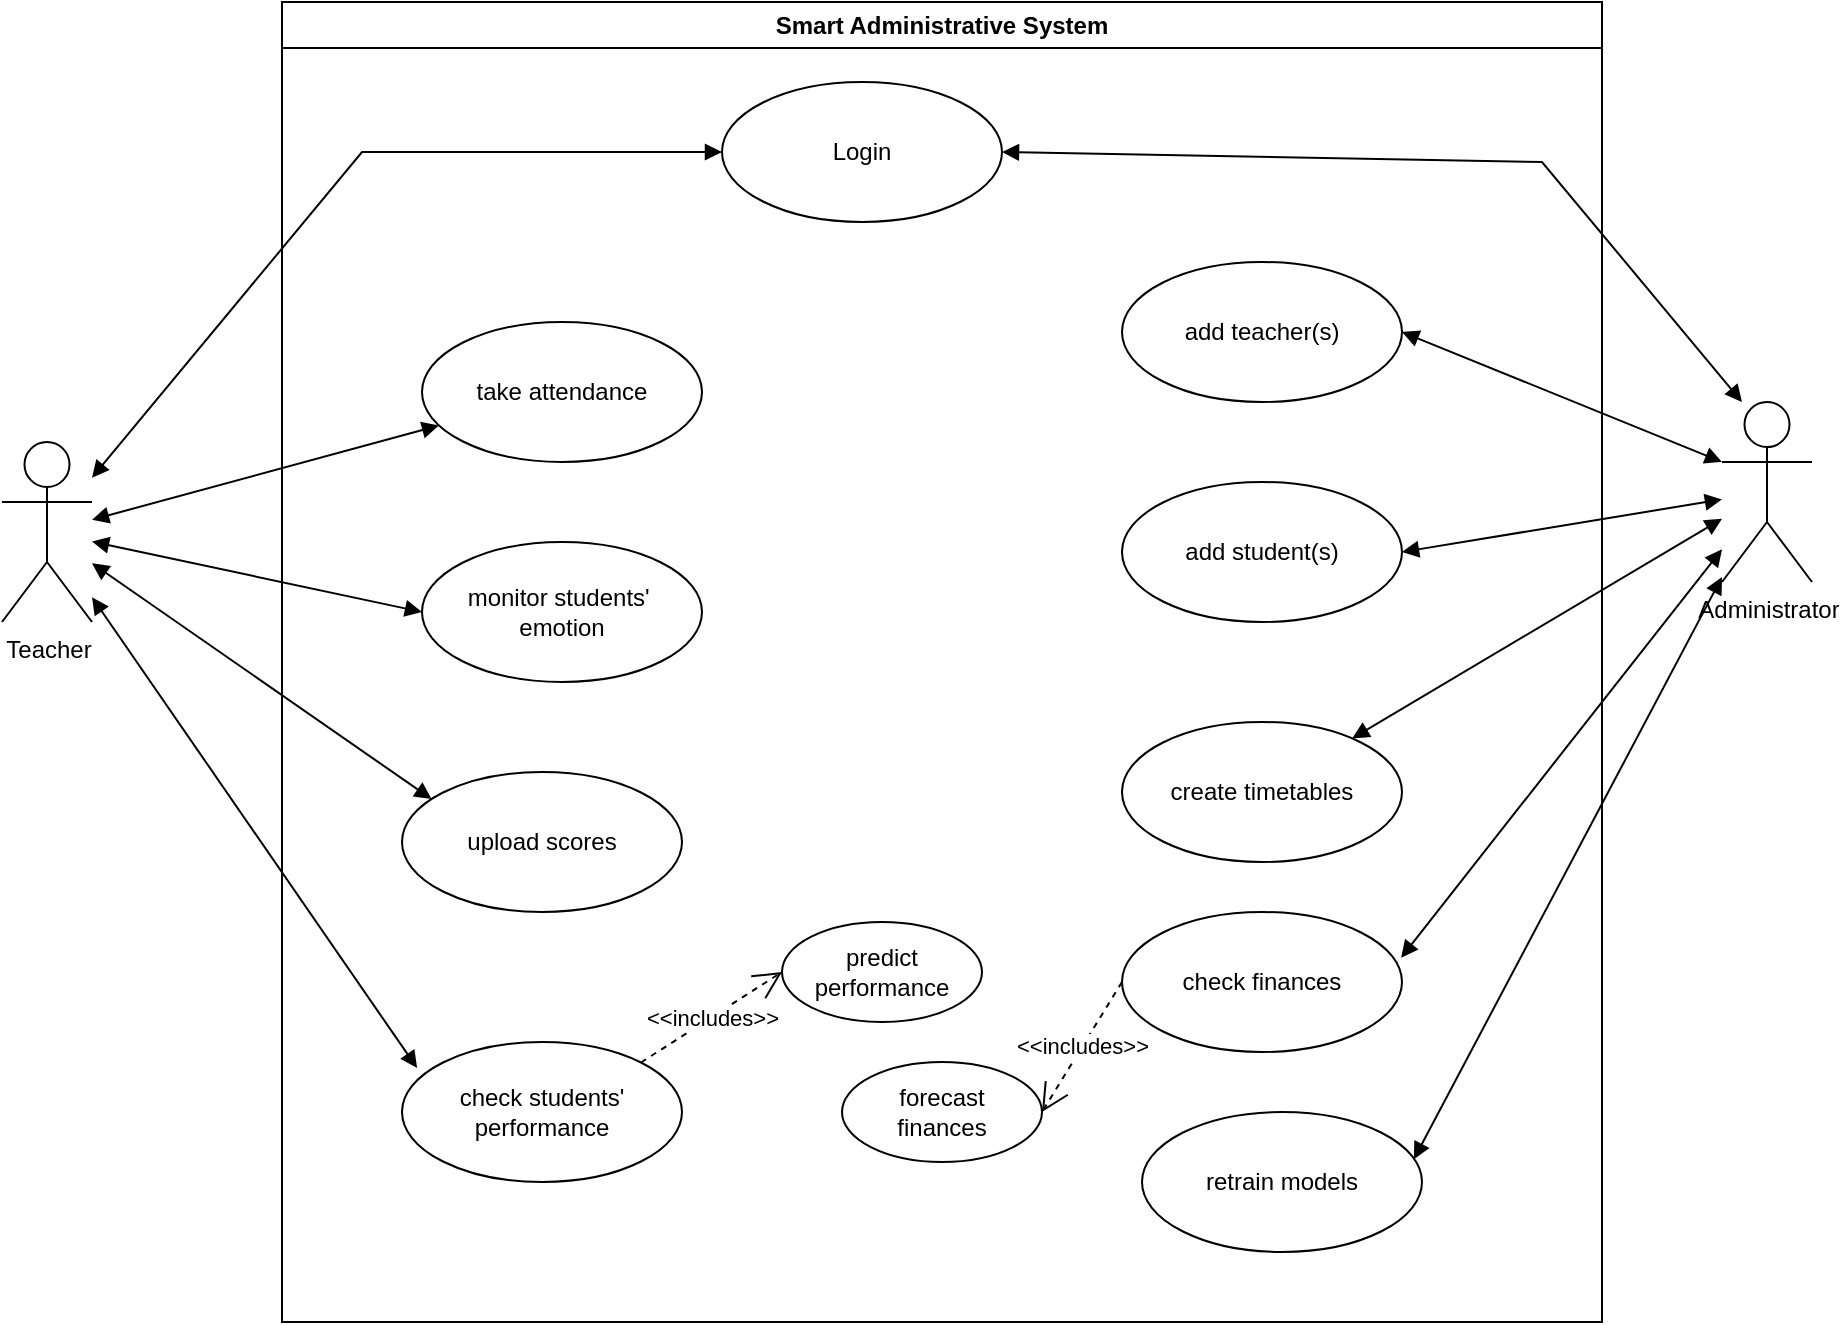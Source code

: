 <mxfile version="24.0.5" type="google">
  <diagram name="Page-1" id="XfErScnl_TTIFmYA3tG9">
    <mxGraphModel grid="1" page="1" gridSize="10" guides="1" tooltips="1" connect="1" arrows="1" fold="1" pageScale="1" pageWidth="1654" pageHeight="1169" math="0" shadow="0">
      <root>
        <mxCell id="0" />
        <mxCell id="1" parent="0" />
        <mxCell id="gfvJl_Bq4A_eAV3Zkf7P-1" value="Smart Administrative System" style="swimlane;whiteSpace=wrap;html=1;" vertex="1" parent="1">
          <mxGeometry x="360" y="30" width="660" height="660" as="geometry" />
        </mxCell>
        <mxCell id="gfvJl_Bq4A_eAV3Zkf7P-4" value="Login" style="ellipse;whiteSpace=wrap;html=1;" vertex="1" parent="gfvJl_Bq4A_eAV3Zkf7P-1">
          <mxGeometry x="220" y="40" width="140" height="70" as="geometry" />
        </mxCell>
        <mxCell id="gfvJl_Bq4A_eAV3Zkf7P-6" value="take attendance" style="ellipse;whiteSpace=wrap;html=1;" vertex="1" parent="gfvJl_Bq4A_eAV3Zkf7P-1">
          <mxGeometry x="70" y="160" width="140" height="70" as="geometry" />
        </mxCell>
        <mxCell id="gfvJl_Bq4A_eAV3Zkf7P-7" value="monitor students&#39;&amp;nbsp;&lt;div&gt;emotion&lt;/div&gt;" style="ellipse;whiteSpace=wrap;html=1;" vertex="1" parent="gfvJl_Bq4A_eAV3Zkf7P-1">
          <mxGeometry x="70" y="270" width="140" height="70" as="geometry" />
        </mxCell>
        <mxCell id="gfvJl_Bq4A_eAV3Zkf7P-24" value="upload scores" style="ellipse;whiteSpace=wrap;html=1;" vertex="1" parent="gfvJl_Bq4A_eAV3Zkf7P-1">
          <mxGeometry x="60" y="385" width="140" height="70" as="geometry" />
        </mxCell>
        <mxCell id="gfvJl_Bq4A_eAV3Zkf7P-9" value="add teacher(s)" style="ellipse;whiteSpace=wrap;html=1;" vertex="1" parent="gfvJl_Bq4A_eAV3Zkf7P-1">
          <mxGeometry x="420" y="130" width="140" height="70" as="geometry" />
        </mxCell>
        <mxCell id="gfvJl_Bq4A_eAV3Zkf7P-10" value="add student(s)" style="ellipse;whiteSpace=wrap;html=1;" vertex="1" parent="gfvJl_Bq4A_eAV3Zkf7P-1">
          <mxGeometry x="420" y="240" width="140" height="70" as="geometry" />
        </mxCell>
        <mxCell id="gfvJl_Bq4A_eAV3Zkf7P-21" value="create timetables" style="ellipse;whiteSpace=wrap;html=1;" vertex="1" parent="gfvJl_Bq4A_eAV3Zkf7P-1">
          <mxGeometry x="420" y="360" width="140" height="70" as="geometry" />
        </mxCell>
        <mxCell id="gfvJl_Bq4A_eAV3Zkf7P-22" value="check finances" style="ellipse;whiteSpace=wrap;html=1;" vertex="1" parent="gfvJl_Bq4A_eAV3Zkf7P-1">
          <mxGeometry x="420" y="455" width="140" height="70" as="geometry" />
        </mxCell>
        <mxCell id="gfvJl_Bq4A_eAV3Zkf7P-23" value="retrain models" style="ellipse;whiteSpace=wrap;html=1;" vertex="1" parent="gfvJl_Bq4A_eAV3Zkf7P-1">
          <mxGeometry x="430" y="555" width="140" height="70" as="geometry" />
        </mxCell>
        <mxCell id="gfvJl_Bq4A_eAV3Zkf7P-25" value="check students&#39;&lt;div&gt;performance&lt;/div&gt;" style="ellipse;whiteSpace=wrap;html=1;" vertex="1" parent="gfvJl_Bq4A_eAV3Zkf7P-1">
          <mxGeometry x="60" y="520" width="140" height="70" as="geometry" />
        </mxCell>
        <mxCell id="gfvJl_Bq4A_eAV3Zkf7P-35" value="predict performance" style="ellipse;whiteSpace=wrap;html=1;" vertex="1" parent="gfvJl_Bq4A_eAV3Zkf7P-1">
          <mxGeometry x="250" y="460" width="100" height="50" as="geometry" />
        </mxCell>
        <mxCell id="gfvJl_Bq4A_eAV3Zkf7P-36" value="&amp;lt;&amp;lt;includes&amp;gt;&amp;gt;" style="endArrow=open;endSize=12;dashed=1;html=1;rounded=0;entryX=0;entryY=0.5;entryDx=0;entryDy=0;exitX=1;exitY=0;exitDx=0;exitDy=0;" edge="1" parent="gfvJl_Bq4A_eAV3Zkf7P-1" source="gfvJl_Bq4A_eAV3Zkf7P-25" target="gfvJl_Bq4A_eAV3Zkf7P-35">
          <mxGeometry width="160" relative="1" as="geometry">
            <mxPoint x="200" y="330" as="sourcePoint" />
            <mxPoint x="360" y="330" as="targetPoint" />
          </mxGeometry>
        </mxCell>
        <mxCell id="gfvJl_Bq4A_eAV3Zkf7P-43" value="forecast&lt;div&gt;finances&lt;/div&gt;" style="ellipse;whiteSpace=wrap;html=1;" vertex="1" parent="gfvJl_Bq4A_eAV3Zkf7P-1">
          <mxGeometry x="280" y="530" width="100" height="50" as="geometry" />
        </mxCell>
        <mxCell id="gfvJl_Bq4A_eAV3Zkf7P-44" value="&amp;lt;&amp;lt;includes&amp;gt;&amp;gt;" style="endArrow=open;endSize=12;dashed=1;html=1;rounded=0;entryX=1;entryY=0.5;entryDx=0;entryDy=0;exitX=0;exitY=0.5;exitDx=0;exitDy=0;" edge="1" parent="gfvJl_Bq4A_eAV3Zkf7P-1" source="gfvJl_Bq4A_eAV3Zkf7P-22" target="gfvJl_Bq4A_eAV3Zkf7P-43">
          <mxGeometry width="160" relative="1" as="geometry">
            <mxPoint x="339" y="555" as="sourcePoint" />
            <mxPoint x="410" y="510" as="targetPoint" />
          </mxGeometry>
        </mxCell>
        <mxCell id="gfvJl_Bq4A_eAV3Zkf7P-45" value="" style="endArrow=block;startArrow=block;endFill=1;startFill=1;html=1;rounded=0;entryX=0;entryY=0.333;entryDx=0;entryDy=0;entryPerimeter=0;exitX=1;exitY=0.5;exitDx=0;exitDy=0;" edge="1" parent="gfvJl_Bq4A_eAV3Zkf7P-1" source="gfvJl_Bq4A_eAV3Zkf7P-4">
          <mxGeometry width="160" relative="1" as="geometry">
            <mxPoint x="547" y="135" as="sourcePoint" />
            <mxPoint x="730" y="200" as="targetPoint" />
            <Array as="points">
              <mxPoint x="630" y="80" />
            </Array>
          </mxGeometry>
        </mxCell>
        <mxCell id="gfvJl_Bq4A_eAV3Zkf7P-2" value="Teacher" style="shape=umlActor;verticalLabelPosition=bottom;verticalAlign=top;html=1;outlineConnect=0;" vertex="1" parent="1">
          <mxGeometry x="220" y="250" width="45" height="90" as="geometry" />
        </mxCell>
        <mxCell id="gfvJl_Bq4A_eAV3Zkf7P-3" value="Administrator" style="shape=umlActor;verticalLabelPosition=bottom;verticalAlign=top;html=1;outlineConnect=0;" vertex="1" parent="1">
          <mxGeometry x="1080" y="230" width="45" height="90" as="geometry" />
        </mxCell>
        <mxCell id="gfvJl_Bq4A_eAV3Zkf7P-29" value="" style="endArrow=block;startArrow=block;endFill=1;startFill=1;html=1;rounded=0;entryX=0;entryY=0.5;entryDx=0;entryDy=0;" edge="1" parent="1" source="gfvJl_Bq4A_eAV3Zkf7P-2" target="gfvJl_Bq4A_eAV3Zkf7P-4">
          <mxGeometry width="160" relative="1" as="geometry">
            <mxPoint x="560" y="400" as="sourcePoint" />
            <mxPoint x="720" y="400" as="targetPoint" />
            <Array as="points">
              <mxPoint x="400" y="105" />
            </Array>
          </mxGeometry>
        </mxCell>
        <mxCell id="gfvJl_Bq4A_eAV3Zkf7P-30" value="" style="endArrow=block;startArrow=block;endFill=1;startFill=1;html=1;rounded=0;" edge="1" parent="1" source="gfvJl_Bq4A_eAV3Zkf7P-2" target="gfvJl_Bq4A_eAV3Zkf7P-6">
          <mxGeometry width="160" relative="1" as="geometry">
            <mxPoint x="290" y="270" as="sourcePoint" />
            <mxPoint x="461" y="160" as="targetPoint" />
          </mxGeometry>
        </mxCell>
        <mxCell id="gfvJl_Bq4A_eAV3Zkf7P-31" value="" style="endArrow=block;startArrow=block;endFill=1;startFill=1;html=1;rounded=0;entryX=0;entryY=0.5;entryDx=0;entryDy=0;" edge="1" parent="1" source="gfvJl_Bq4A_eAV3Zkf7P-2" target="gfvJl_Bq4A_eAV3Zkf7P-7">
          <mxGeometry width="160" relative="1" as="geometry">
            <mxPoint x="290" y="311" as="sourcePoint" />
            <mxPoint x="436" y="280" as="targetPoint" />
          </mxGeometry>
        </mxCell>
        <mxCell id="gfvJl_Bq4A_eAV3Zkf7P-32" value="" style="endArrow=block;startArrow=block;endFill=1;startFill=1;html=1;rounded=0;entryX=0.106;entryY=0.194;entryDx=0;entryDy=0;entryPerimeter=0;" edge="1" parent="1" source="gfvJl_Bq4A_eAV3Zkf7P-2" target="gfvJl_Bq4A_eAV3Zkf7P-24">
          <mxGeometry width="160" relative="1" as="geometry">
            <mxPoint x="310" y="334" as="sourcePoint" />
            <mxPoint x="455" y="386" as="targetPoint" />
          </mxGeometry>
        </mxCell>
        <mxCell id="gfvJl_Bq4A_eAV3Zkf7P-34" value="" style="endArrow=block;startArrow=block;endFill=1;startFill=1;html=1;rounded=0;entryX=0.054;entryY=0.186;entryDx=0;entryDy=0;entryPerimeter=0;" edge="1" parent="1" source="gfvJl_Bq4A_eAV3Zkf7P-2" target="gfvJl_Bq4A_eAV3Zkf7P-25">
          <mxGeometry width="160" relative="1" as="geometry">
            <mxPoint x="240" y="390" as="sourcePoint" />
            <mxPoint x="410" y="508" as="targetPoint" />
          </mxGeometry>
        </mxCell>
        <mxCell id="gfvJl_Bq4A_eAV3Zkf7P-37" value="" style="endArrow=block;startArrow=block;endFill=1;startFill=1;html=1;rounded=0;entryX=0;entryY=0.333;entryDx=0;entryDy=0;entryPerimeter=0;exitX=1;exitY=0.5;exitDx=0;exitDy=0;" edge="1" parent="1" source="gfvJl_Bq4A_eAV3Zkf7P-9" target="gfvJl_Bq4A_eAV3Zkf7P-3">
          <mxGeometry width="160" relative="1" as="geometry">
            <mxPoint x="951" y="197" as="sourcePoint" />
            <mxPoint x="1125" y="150" as="targetPoint" />
          </mxGeometry>
        </mxCell>
        <mxCell id="gfvJl_Bq4A_eAV3Zkf7P-38" value="" style="endArrow=block;startArrow=block;endFill=1;startFill=1;html=1;rounded=0;exitX=1;exitY=0.5;exitDx=0;exitDy=0;" edge="1" parent="1" source="gfvJl_Bq4A_eAV3Zkf7P-10" target="gfvJl_Bq4A_eAV3Zkf7P-3">
          <mxGeometry width="160" relative="1" as="geometry">
            <mxPoint x="910" y="170" as="sourcePoint" />
            <mxPoint x="1091" y="294" as="targetPoint" />
          </mxGeometry>
        </mxCell>
        <mxCell id="gfvJl_Bq4A_eAV3Zkf7P-40" value="" style="endArrow=block;startArrow=block;endFill=1;startFill=1;html=1;rounded=0;" edge="1" parent="1" source="gfvJl_Bq4A_eAV3Zkf7P-21" target="gfvJl_Bq4A_eAV3Zkf7P-3">
          <mxGeometry width="160" relative="1" as="geometry">
            <mxPoint x="917" y="356" as="sourcePoint" />
            <mxPoint x="1080" y="330" as="targetPoint" />
          </mxGeometry>
        </mxCell>
        <mxCell id="gfvJl_Bq4A_eAV3Zkf7P-41" value="" style="endArrow=block;startArrow=block;endFill=1;startFill=1;html=1;rounded=0;exitX=0.997;exitY=0.326;exitDx=0;exitDy=0;exitPerimeter=0;" edge="1" parent="1" source="gfvJl_Bq4A_eAV3Zkf7P-22" target="gfvJl_Bq4A_eAV3Zkf7P-3">
          <mxGeometry width="160" relative="1" as="geometry">
            <mxPoint x="930" y="460" as="sourcePoint" />
            <mxPoint x="1115" y="350" as="targetPoint" />
          </mxGeometry>
        </mxCell>
        <mxCell id="gfvJl_Bq4A_eAV3Zkf7P-42" value="" style="endArrow=block;startArrow=block;endFill=1;startFill=1;html=1;rounded=0;exitX=0.971;exitY=0.337;exitDx=0;exitDy=0;exitPerimeter=0;" edge="1" parent="1" source="gfvJl_Bq4A_eAV3Zkf7P-23" target="gfvJl_Bq4A_eAV3Zkf7P-3">
          <mxGeometry width="160" relative="1" as="geometry">
            <mxPoint x="950" y="585" as="sourcePoint" />
            <mxPoint x="1110" y="381" as="targetPoint" />
          </mxGeometry>
        </mxCell>
      </root>
    </mxGraphModel>
  </diagram>
</mxfile>
